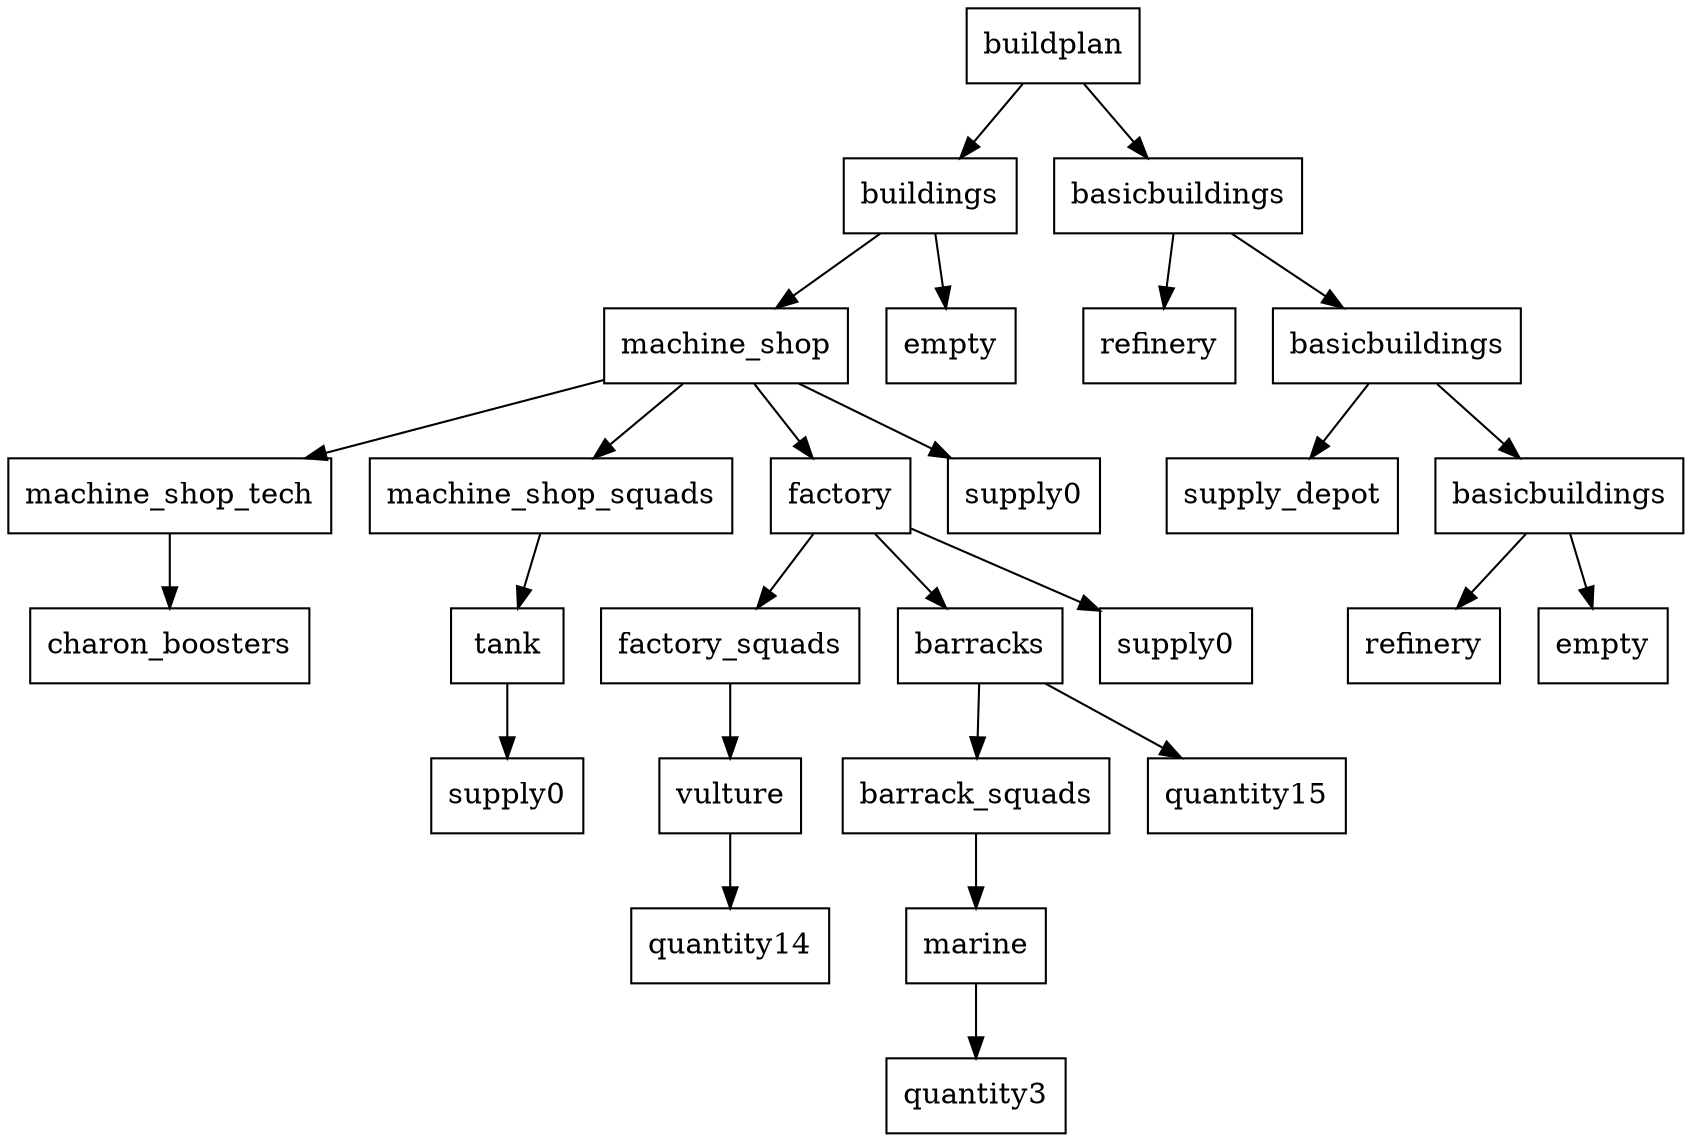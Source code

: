 digraph g {
graph [ordering=out];
node [shape=rectangle];
n[label = "buildplan"];
n0[label = "buildings"];
n00[label = "machine_shop"];
n000[label = "machine_shop_tech"];
n0000[label = "charon_boosters"];
n000 -> n0000;
n00 -> n000;
n001[label = "machine_shop_squads"];
n0010[label = "tank"];
n00100[label = "supply0"];
n0010 -> n00100;
n001 -> n0010;
n00 -> n001;
n002[label = "factory"];
n0020[label = "factory_squads"];
n00200[label = "vulture"];
n002000[label = "quantity14"];
n00200 -> n002000;
n0020 -> n00200;
n002 -> n0020;
n0021[label = "barracks"];
n00210[label = "barrack_squads"];
n002100[label = "marine"];
n0021000[label = "quantity3"];
n002100 -> n0021000;
n00210 -> n002100;
n0021 -> n00210;
n00211[label = "quantity15"];
n0021 -> n00211;
n002 -> n0021;
n0022[label = "supply0"];
n002 -> n0022;
n00 -> n002;
n003[label = "supply0"];
n00 -> n003;
n0 -> n00;
n01[label = "empty"];
n0 -> n01;
n -> n0;
n1[label = "basicbuildings"];
n10[label = "refinery"];
n1 -> n10;
n11[label = "basicbuildings"];
n110[label = "supply_depot"];
n11 -> n110;
n111[label = "basicbuildings"];
n1110[label = "refinery"];
n111 -> n1110;
n1111[label = "empty"];
n111 -> n1111;
n11 -> n111;
n1 -> n11;
n -> n1;
}

